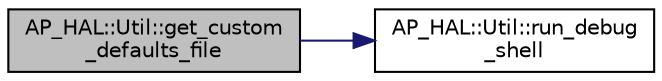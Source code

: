 digraph "AP_HAL::Util::get_custom_defaults_file"
{
 // INTERACTIVE_SVG=YES
  edge [fontname="Helvetica",fontsize="10",labelfontname="Helvetica",labelfontsize="10"];
  node [fontname="Helvetica",fontsize="10",shape=record];
  rankdir="LR";
  Node1 [label="AP_HAL::Util::get_custom\l_defaults_file",height=0.2,width=0.4,color="black", fillcolor="grey75", style="filled", fontcolor="black"];
  Node1 -> Node2 [color="midnightblue",fontsize="10",style="solid",fontname="Helvetica"];
  Node2 [label="AP_HAL::Util::run_debug\l_shell",height=0.2,width=0.4,color="black", fillcolor="white", style="filled",URL="$classAP__HAL_1_1Util.html#a9f32d7230d0a9d3fced6ae43a142cd36"];
}
